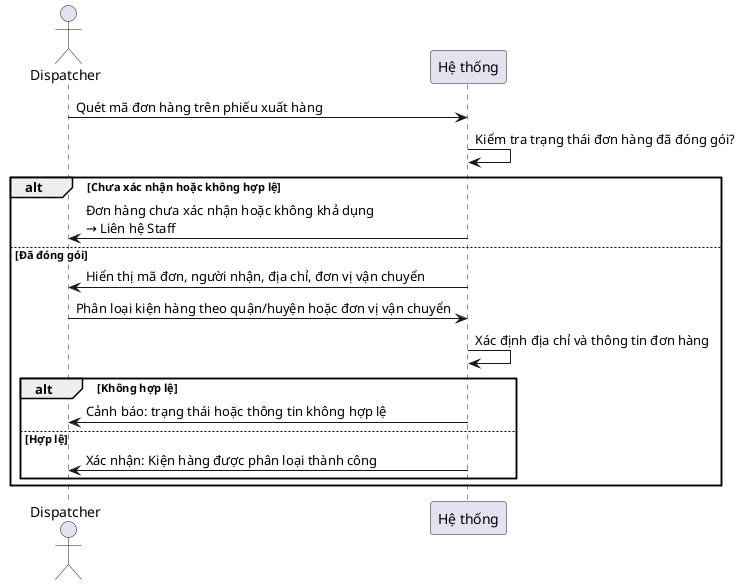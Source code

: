 
@startuml
actor Dispatcher
participant "Hệ thống" as System

Dispatcher -> System : Quét mã đơn hàng trên phiếu xuất hàng
System -> System : Kiểm tra trạng thái đơn hàng đã đóng gói?
alt Chưa xác nhận hoặc không hợp lệ
    System -> Dispatcher : Đơn hàng chưa xác nhận hoặc không khả dụng\n→ Liên hệ Staff
else Đã đóng gói
    System -> Dispatcher : Hiển thị mã đơn, người nhận, địa chỉ, đơn vị vận chuyển
    Dispatcher -> System : Phân loại kiện hàng theo quận/huyện hoặc đơn vị vận chuyển
    System -> System : Xác định địa chỉ và thông tin đơn hàng
    alt Không hợp lệ
        System -> Dispatcher : Cảnh báo: trạng thái hoặc thông tin không hợp lệ
    else Hợp lệ
        System -> Dispatcher : Xác nhận: Kiện hàng được phân loại thành công
    end
end
@enduml
